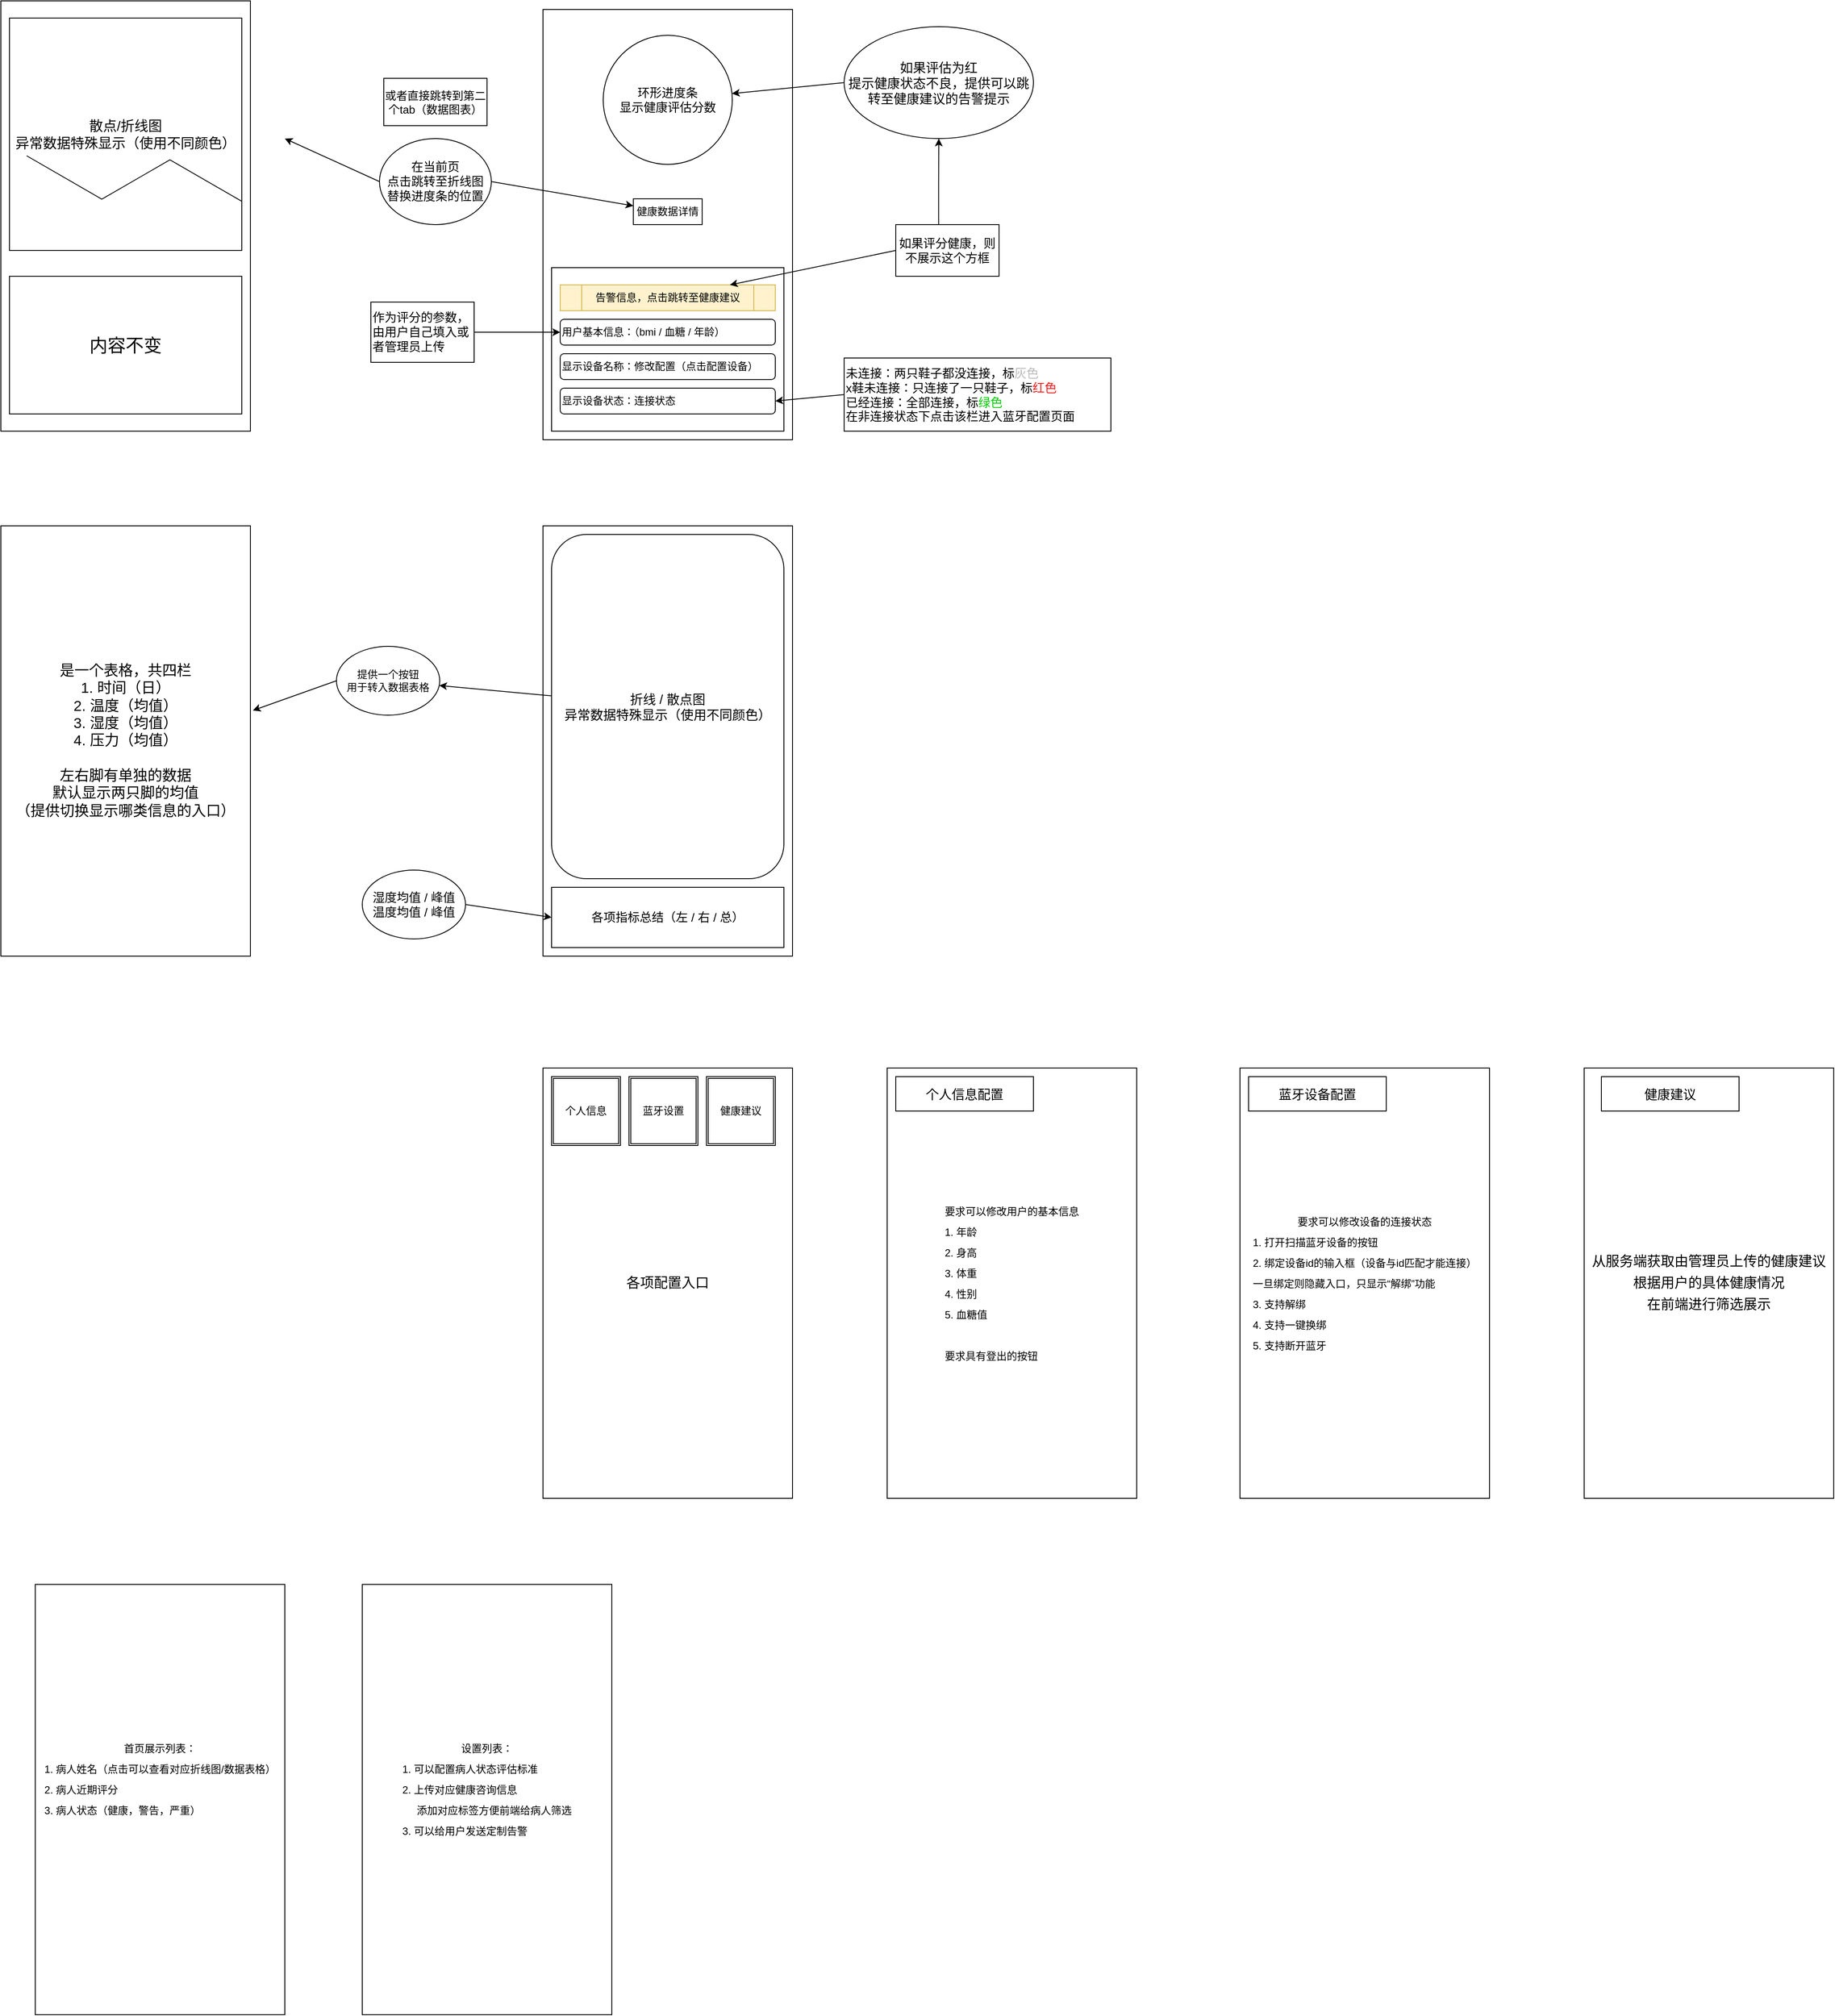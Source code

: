 <mxfile version="21.2.1" type="github">
  <diagram name="第 1 页" id="l1hzwmIRR9jf0Bb3zMCW">
    <mxGraphModel dx="1736" dy="617" grid="1" gridSize="10" guides="1" tooltips="1" connect="1" arrows="1" fold="1" page="1" pageScale="1" pageWidth="827" pageHeight="1169" background="none" math="0" shadow="0">
      <root>
        <mxCell id="0" />
        <mxCell id="1" parent="0" />
        <mxCell id="l1PFlF_tU-y6S5hCckUQ-2" value="" style="rounded=0;whiteSpace=wrap;html=1;" parent="1" vertex="1">
          <mxGeometry x="120" y="80" width="290" height="500" as="geometry" />
        </mxCell>
        <mxCell id="l1PFlF_tU-y6S5hCckUQ-3" value="&lt;font style=&quot;font-size: 14px;&quot;&gt;环形进度条&lt;br&gt;显示健康评估分数&lt;/font&gt;" style="ellipse;whiteSpace=wrap;html=1;aspect=fixed;" parent="1" vertex="1">
          <mxGeometry x="190" y="110" width="150" height="150" as="geometry" />
        </mxCell>
        <mxCell id="l1PFlF_tU-y6S5hCckUQ-5" value="" style="rounded=0;whiteSpace=wrap;html=1;" parent="1" vertex="1">
          <mxGeometry x="130" y="380" width="270" height="190" as="geometry" />
        </mxCell>
        <mxCell id="l1PFlF_tU-y6S5hCckUQ-7" value="显示设备名称：修改配置（点击配置设备）" style="rounded=1;whiteSpace=wrap;html=1;align=left;" parent="1" vertex="1">
          <mxGeometry x="140" y="480" width="250" height="30" as="geometry" />
        </mxCell>
        <mxCell id="l1PFlF_tU-y6S5hCckUQ-8" value="显示设备状态：连接状态" style="rounded=1;whiteSpace=wrap;html=1;align=left;" parent="1" vertex="1">
          <mxGeometry x="140" y="520" width="250" height="30" as="geometry" />
        </mxCell>
        <mxCell id="l1PFlF_tU-y6S5hCckUQ-9" value="用户基本信息：（bmi / 血糖 / 年龄）" style="rounded=1;whiteSpace=wrap;html=1;align=left;" parent="1" vertex="1">
          <mxGeometry x="140" y="440" width="250" height="30" as="geometry" />
        </mxCell>
        <mxCell id="l1PFlF_tU-y6S5hCckUQ-10" value="" style="endArrow=classic;html=1;rounded=0;exitX=0;exitY=0.5;exitDx=0;exitDy=0;" parent="1" source="l1PFlF_tU-y6S5hCckUQ-11" target="l1PFlF_tU-y6S5hCckUQ-3" edge="1">
          <mxGeometry width="50" height="50" relative="1" as="geometry">
            <mxPoint x="470" y="110" as="sourcePoint" />
            <mxPoint x="500" y="90" as="targetPoint" />
          </mxGeometry>
        </mxCell>
        <mxCell id="l1PFlF_tU-y6S5hCckUQ-11" value="&lt;font style=&quot;font-size: 15px;&quot;&gt;如果评估为红&lt;br&gt;提示健康状态不良，提供可以跳转至健康建议的告警提示&lt;/font&gt;" style="ellipse;whiteSpace=wrap;html=1;" parent="1" vertex="1">
          <mxGeometry x="470" y="100" width="220" height="130" as="geometry" />
        </mxCell>
        <mxCell id="l1PFlF_tU-y6S5hCckUQ-12" value="健康数据详情" style="rounded=0;whiteSpace=wrap;html=1;" parent="1" vertex="1">
          <mxGeometry x="225" y="300" width="80" height="30" as="geometry" />
        </mxCell>
        <mxCell id="l1PFlF_tU-y6S5hCckUQ-13" value="" style="endArrow=classic;html=1;rounded=0;exitX=1;exitY=0.5;exitDx=0;exitDy=0;" parent="1" source="l1PFlF_tU-y6S5hCckUQ-15" target="l1PFlF_tU-y6S5hCckUQ-12" edge="1">
          <mxGeometry width="50" height="50" relative="1" as="geometry">
            <mxPoint x="460" y="240" as="sourcePoint" />
            <mxPoint x="510" y="190" as="targetPoint" />
          </mxGeometry>
        </mxCell>
        <mxCell id="l1PFlF_tU-y6S5hCckUQ-15" value="&lt;font style=&quot;font-size: 14px;&quot;&gt;在当前页&lt;br&gt;点击跳转至折线图&lt;br&gt;替换进度条的位置&lt;br&gt;&lt;/font&gt;" style="ellipse;whiteSpace=wrap;html=1;" parent="1" vertex="1">
          <mxGeometry x="-70" y="230" width="130" height="100" as="geometry" />
        </mxCell>
        <mxCell id="l1PFlF_tU-y6S5hCckUQ-16" value="告警信息，点击跳转至健康建议" style="shape=process;whiteSpace=wrap;html=1;backgroundOutline=1;fillColor=#fff2cc;strokeColor=#d6b656;" parent="1" vertex="1">
          <mxGeometry x="140" y="400" width="250" height="30" as="geometry" />
        </mxCell>
        <mxCell id="l1PFlF_tU-y6S5hCckUQ-19" value="" style="edgeStyle=orthogonalEdgeStyle;rounded=0;orthogonalLoop=1;jettySize=auto;html=1;exitX=0.415;exitY=0.025;exitDx=0;exitDy=0;exitPerimeter=0;" parent="1" source="l1PFlF_tU-y6S5hCckUQ-21" target="l1PFlF_tU-y6S5hCckUQ-11" edge="1">
          <mxGeometry relative="1" as="geometry">
            <mxPoint x="570" y="250" as="sourcePoint" />
          </mxGeometry>
        </mxCell>
        <mxCell id="l1PFlF_tU-y6S5hCckUQ-18" value="" style="endArrow=classic;html=1;rounded=0;exitX=0;exitY=0.5;exitDx=0;exitDy=0;" parent="1" source="l1PFlF_tU-y6S5hCckUQ-21" target="l1PFlF_tU-y6S5hCckUQ-16" edge="1">
          <mxGeometry width="50" height="50" relative="1" as="geometry">
            <mxPoint x="510.0" y="290" as="sourcePoint" />
            <mxPoint x="490" y="260" as="targetPoint" />
          </mxGeometry>
        </mxCell>
        <mxCell id="l1PFlF_tU-y6S5hCckUQ-21" value="&lt;font style=&quot;font-size: 14px;&quot;&gt;如果评分健康，则不展示这个方框&lt;/font&gt;" style="rounded=0;whiteSpace=wrap;html=1;" parent="1" vertex="1">
          <mxGeometry x="530" y="330" width="120" height="60" as="geometry" />
        </mxCell>
        <mxCell id="l1PFlF_tU-y6S5hCckUQ-23" value="&lt;font style=&quot;font-size: 14px;&quot;&gt;未连接：两只鞋子都没连接，标&lt;font style=&quot;font-size: 14px;&quot; color=&quot;#bababa&quot;&gt;灰色&lt;/font&gt;&lt;br&gt;x鞋未连接：只连接了一只鞋子，标&lt;font style=&quot;font-size: 14px;&quot; color=&quot;#f31b1b&quot;&gt;红色&lt;/font&gt;&lt;br&gt;已经连接：全部连接，标&lt;font style=&quot;font-size: 14px;&quot;&gt;&lt;font color=&quot;#00cc00&quot;&gt;绿色&lt;/font&gt;&lt;br&gt;在非连接状态下点击该栏进入蓝牙配置页面&lt;br&gt;&lt;/font&gt;&lt;/font&gt;" style="rounded=0;whiteSpace=wrap;html=1;align=left;" parent="1" vertex="1">
          <mxGeometry x="470" y="485" width="310" height="85" as="geometry" />
        </mxCell>
        <mxCell id="l1PFlF_tU-y6S5hCckUQ-24" value="" style="endArrow=classic;html=1;rounded=0;exitX=0;exitY=0.5;exitDx=0;exitDy=0;entryX=1;entryY=0.5;entryDx=0;entryDy=0;" parent="1" source="l1PFlF_tU-y6S5hCckUQ-23" target="l1PFlF_tU-y6S5hCckUQ-8" edge="1">
          <mxGeometry width="50" height="50" relative="1" as="geometry">
            <mxPoint x="320" y="350" as="sourcePoint" />
            <mxPoint x="370" y="300" as="targetPoint" />
          </mxGeometry>
        </mxCell>
        <mxCell id="l1PFlF_tU-y6S5hCckUQ-25" value="&lt;font style=&quot;font-size: 14px;&quot;&gt;作为评分的参数，由用户自己填入或者管理员上传&lt;/font&gt;" style="rounded=0;whiteSpace=wrap;html=1;align=left;" parent="1" vertex="1">
          <mxGeometry x="-80" y="420" width="120" height="70" as="geometry" />
        </mxCell>
        <mxCell id="l1PFlF_tU-y6S5hCckUQ-28" value="" style="endArrow=classic;html=1;rounded=0;exitX=1;exitY=0.5;exitDx=0;exitDy=0;entryX=0;entryY=0.5;entryDx=0;entryDy=0;" parent="1" source="l1PFlF_tU-y6S5hCckUQ-25" target="l1PFlF_tU-y6S5hCckUQ-9" edge="1">
          <mxGeometry width="50" height="50" relative="1" as="geometry">
            <mxPoint x="310" y="350" as="sourcePoint" />
            <mxPoint x="360" y="300" as="targetPoint" />
          </mxGeometry>
        </mxCell>
        <mxCell id="l1PFlF_tU-y6S5hCckUQ-30" value="" style="endArrow=classic;html=1;rounded=0;exitX=0;exitY=0.5;exitDx=0;exitDy=0;" parent="1" source="l1PFlF_tU-y6S5hCckUQ-15" edge="1">
          <mxGeometry width="50" height="50" relative="1" as="geometry">
            <mxPoint x="-10" y="340" as="sourcePoint" />
            <mxPoint x="-180" y="230" as="targetPoint" />
          </mxGeometry>
        </mxCell>
        <mxCell id="l1PFlF_tU-y6S5hCckUQ-31" value="" style="rounded=0;whiteSpace=wrap;html=1;" parent="1" vertex="1">
          <mxGeometry x="-510" y="70" width="290" height="500" as="geometry" />
        </mxCell>
        <mxCell id="l1PFlF_tU-y6S5hCckUQ-32" value="&lt;font style=&quot;font-size: 21px;&quot;&gt;内容不变&lt;/font&gt;" style="rounded=0;whiteSpace=wrap;html=1;" parent="1" vertex="1">
          <mxGeometry x="-500" y="390" width="270" height="160" as="geometry" />
        </mxCell>
        <mxCell id="l1PFlF_tU-y6S5hCckUQ-33" value="&lt;font style=&quot;font-size: 16px;&quot;&gt;散点/折线图&lt;br&gt;异常数据特殊显示（使用不同颜色）&lt;/font&gt;" style="rounded=0;whiteSpace=wrap;html=1;" parent="1" vertex="1">
          <mxGeometry x="-500" y="90" width="270" height="270" as="geometry" />
        </mxCell>
        <mxCell id="l1PFlF_tU-y6S5hCckUQ-36" value="" style="edgeStyle=isometricEdgeStyle;endArrow=none;html=1;elbow=vertical;rounded=0;" parent="1" target="l1PFlF_tU-y6S5hCckUQ-33" edge="1">
          <mxGeometry width="50" height="100" relative="1" as="geometry">
            <mxPoint x="-480" y="250" as="sourcePoint" />
            <mxPoint x="-369.2" y="200" as="targetPoint" />
            <Array as="points">
              <mxPoint x="-340" y="270" />
            </Array>
          </mxGeometry>
        </mxCell>
        <mxCell id="CxjUGKN8J9dIis0LseHi-1" value="" style="rounded=0;whiteSpace=wrap;html=1;" vertex="1" parent="1">
          <mxGeometry x="120" y="680" width="290" height="500" as="geometry" />
        </mxCell>
        <mxCell id="CxjUGKN8J9dIis0LseHi-15" value="&lt;font style=&quot;font-size: 13px;&quot;&gt;或者直接跳转到第二个tab（数据图表）&lt;/font&gt;" style="rounded=0;whiteSpace=wrap;html=1;" vertex="1" parent="1">
          <mxGeometry x="-65" y="160" width="120" height="55" as="geometry" />
        </mxCell>
        <mxCell id="CxjUGKN8J9dIis0LseHi-16" value="&lt;font style=&quot;font-size: 15px;&quot;&gt;折线 / 散点图&lt;br&gt;异常数据特殊显示（使用不同颜色）&lt;br&gt;&lt;/font&gt;" style="rounded=1;whiteSpace=wrap;html=1;" vertex="1" parent="1">
          <mxGeometry x="130" y="690" width="270" height="400" as="geometry" />
        </mxCell>
        <mxCell id="CxjUGKN8J9dIis0LseHi-17" value="&lt;font style=&quot;font-size: 14px;&quot;&gt;各项指标总结（左 / 右 / 总）&lt;/font&gt;" style="rounded=0;whiteSpace=wrap;html=1;" vertex="1" parent="1">
          <mxGeometry x="130" y="1100" width="270" height="70" as="geometry" />
        </mxCell>
        <mxCell id="CxjUGKN8J9dIis0LseHi-18" value="&lt;font style=&quot;font-size: 14px;&quot;&gt;湿度均值 / 峰值&lt;br&gt;温度均值 / 峰值&lt;/font&gt;" style="ellipse;whiteSpace=wrap;html=1;" vertex="1" parent="1">
          <mxGeometry x="-90" y="1080" width="120" height="80" as="geometry" />
        </mxCell>
        <mxCell id="CxjUGKN8J9dIis0LseHi-20" value="" style="endArrow=classic;html=1;rounded=0;entryX=0;entryY=0.5;entryDx=0;entryDy=0;exitX=1;exitY=0.5;exitDx=0;exitDy=0;" edge="1" parent="1" source="CxjUGKN8J9dIis0LseHi-18" target="CxjUGKN8J9dIis0LseHi-17">
          <mxGeometry width="50" height="50" relative="1" as="geometry">
            <mxPoint x="-90" y="1120" as="sourcePoint" />
            <mxPoint x="500" y="1040" as="targetPoint" />
          </mxGeometry>
        </mxCell>
        <mxCell id="CxjUGKN8J9dIis0LseHi-22" value="提供一个按钮&lt;br&gt;用于转入数据表格" style="ellipse;whiteSpace=wrap;html=1;" vertex="1" parent="1">
          <mxGeometry x="-120" y="820" width="120" height="80" as="geometry" />
        </mxCell>
        <mxCell id="CxjUGKN8J9dIis0LseHi-23" value="&lt;font style=&quot;font-size: 17px;&quot;&gt;是一个表格，共四栏&lt;br&gt;1. 时间（日）&lt;br&gt;2. 温度（均值）&lt;br&gt;3. 湿度（均值）&lt;br&gt;4. 压力（均值）&lt;br&gt;&lt;br&gt;左右脚有单独的数据&lt;br&gt;默认显示两只脚的均值&lt;br&gt;（提供切换显示哪类信息的入口）&lt;br&gt;&lt;/font&gt;" style="rounded=0;whiteSpace=wrap;html=1;" vertex="1" parent="1">
          <mxGeometry x="-510" y="680" width="290" height="500" as="geometry" />
        </mxCell>
        <mxCell id="CxjUGKN8J9dIis0LseHi-24" value="" style="endArrow=classic;html=1;rounded=0;exitX=0;exitY=0.5;exitDx=0;exitDy=0;entryX=1.01;entryY=0.429;entryDx=0;entryDy=0;entryPerimeter=0;" edge="1" parent="1" source="CxjUGKN8J9dIis0LseHi-22" target="CxjUGKN8J9dIis0LseHi-23">
          <mxGeometry width="50" height="50" relative="1" as="geometry">
            <mxPoint x="600" y="900" as="sourcePoint" />
            <mxPoint x="-230" y="880" as="targetPoint" />
          </mxGeometry>
        </mxCell>
        <mxCell id="CxjUGKN8J9dIis0LseHi-25" value="" style="endArrow=classic;html=1;rounded=0;" edge="1" parent="1" source="CxjUGKN8J9dIis0LseHi-16" target="CxjUGKN8J9dIis0LseHi-22">
          <mxGeometry width="50" height="50" relative="1" as="geometry">
            <mxPoint x="520" y="900" as="sourcePoint" />
            <mxPoint x="570" y="850" as="targetPoint" />
          </mxGeometry>
        </mxCell>
        <mxCell id="CxjUGKN8J9dIis0LseHi-27" value="&lt;p style=&quot;line-height: 100%;&quot;&gt;&lt;font style=&quot;font-size: 16px;&quot;&gt;各项配置入口&lt;/font&gt;&lt;/p&gt;" style="rounded=0;whiteSpace=wrap;html=1;" vertex="1" parent="1">
          <mxGeometry x="120" y="1310" width="290" height="500" as="geometry" />
        </mxCell>
        <mxCell id="CxjUGKN8J9dIis0LseHi-41" value="个人信息" style="shape=ext;double=1;whiteSpace=wrap;html=1;aspect=fixed;" vertex="1" parent="1">
          <mxGeometry x="130" y="1320" width="80" height="80" as="geometry" />
        </mxCell>
        <mxCell id="CxjUGKN8J9dIis0LseHi-42" value="蓝牙设置" style="shape=ext;double=1;whiteSpace=wrap;html=1;aspect=fixed;" vertex="1" parent="1">
          <mxGeometry x="220" y="1320" width="80" height="80" as="geometry" />
        </mxCell>
        <mxCell id="CxjUGKN8J9dIis0LseHi-43" value="健康建议" style="shape=ext;double=1;whiteSpace=wrap;html=1;aspect=fixed;" vertex="1" parent="1">
          <mxGeometry x="310" y="1320" width="80" height="80" as="geometry" />
        </mxCell>
        <mxCell id="CxjUGKN8J9dIis0LseHi-44" value="&lt;p style=&quot;line-height: 100%;&quot;&gt;要求可以修改用户的基本信息&lt;/p&gt;&lt;p style=&quot;text-align: left; line-height: 100%;&quot;&gt;1. 年龄&lt;/p&gt;&lt;p style=&quot;text-align: left; line-height: 100%;&quot;&gt;2. 身高&lt;/p&gt;&lt;p style=&quot;text-align: left; line-height: 100%;&quot;&gt;3. 体重&lt;/p&gt;&lt;p style=&quot;text-align: left; line-height: 100%;&quot;&gt;4. 性别&lt;/p&gt;&lt;p style=&quot;text-align: left; line-height: 100%;&quot;&gt;5. 血糖值&lt;/p&gt;&lt;p style=&quot;text-align: left; line-height: 100%;&quot;&gt;&lt;br&gt;&lt;/p&gt;&lt;p style=&quot;text-align: left; line-height: 100%;&quot;&gt;要求具有登出的按钮&lt;/p&gt;" style="rounded=0;whiteSpace=wrap;html=1;align=center;" vertex="1" parent="1">
          <mxGeometry x="520" y="1310" width="290" height="500" as="geometry" />
        </mxCell>
        <mxCell id="CxjUGKN8J9dIis0LseHi-45" value="&lt;font style=&quot;font-size: 15px;&quot;&gt;个人信息配置&lt;/font&gt;" style="rounded=0;whiteSpace=wrap;html=1;" vertex="1" parent="1">
          <mxGeometry x="530" y="1320" width="160" height="40" as="geometry" />
        </mxCell>
        <mxCell id="CxjUGKN8J9dIis0LseHi-46" value="&lt;p style=&quot;line-height: 100%;&quot;&gt;要求可以修改设备的连接状态&lt;/p&gt;&lt;p style=&quot;text-align: left; line-height: 100%;&quot;&gt;1. 打开扫描蓝牙设备的按钮&lt;/p&gt;&lt;p style=&quot;text-align: left; line-height: 100%;&quot;&gt;2. 绑定设备id的输入框（设备与id匹配才能连接）&lt;/p&gt;&lt;p style=&quot;text-align: left; line-height: 100%;&quot;&gt;一旦绑定则隐藏入口，只显示“解绑”功能&lt;/p&gt;&lt;p style=&quot;text-align: left; line-height: 100%;&quot;&gt;3. 支持解绑&lt;/p&gt;&lt;p style=&quot;text-align: left; line-height: 100%;&quot;&gt;4. 支持一键换绑&lt;/p&gt;&lt;p style=&quot;text-align: left; line-height: 100%;&quot;&gt;5. 支持断开蓝牙&lt;/p&gt;" style="rounded=0;whiteSpace=wrap;html=1;align=center;" vertex="1" parent="1">
          <mxGeometry x="930" y="1310" width="290" height="500" as="geometry" />
        </mxCell>
        <mxCell id="CxjUGKN8J9dIis0LseHi-47" value="&lt;font style=&quot;font-size: 15px;&quot;&gt;蓝牙设备配置&lt;/font&gt;" style="rounded=0;whiteSpace=wrap;html=1;" vertex="1" parent="1">
          <mxGeometry x="940" y="1320" width="160" height="40" as="geometry" />
        </mxCell>
        <mxCell id="CxjUGKN8J9dIis0LseHi-48" value="&lt;p style=&quot;line-height: 100%;&quot;&gt;&lt;span style=&quot;font-size: 16px;&quot;&gt;从服务端获取由管理员上传的健康建议&lt;/span&gt;&lt;/p&gt;&lt;p style=&quot;line-height: 100%;&quot;&gt;&lt;span style=&quot;font-size: 16px;&quot;&gt;根据用户的具体健康情况&lt;/span&gt;&lt;/p&gt;&lt;p style=&quot;line-height: 100%;&quot;&gt;&lt;span style=&quot;font-size: 16px;&quot;&gt;在前端进行筛选展示&lt;/span&gt;&lt;/p&gt;" style="rounded=0;whiteSpace=wrap;html=1;" vertex="1" parent="1">
          <mxGeometry x="1330" y="1310" width="290" height="500" as="geometry" />
        </mxCell>
        <mxCell id="CxjUGKN8J9dIis0LseHi-49" value="&lt;font style=&quot;font-size: 15px;&quot;&gt;健康建议&lt;/font&gt;" style="rounded=0;whiteSpace=wrap;html=1;" vertex="1" parent="1">
          <mxGeometry x="1350" y="1320" width="160" height="40" as="geometry" />
        </mxCell>
        <mxCell id="CxjUGKN8J9dIis0LseHi-50" value="&lt;p style=&quot;line-height: 100%;&quot;&gt;首页展示列表：&lt;/p&gt;&lt;p style=&quot;text-align: left; line-height: 100%;&quot;&gt;1. 病人姓名（点击可以查看对应折线图/数据表格）&lt;/p&gt;&lt;p style=&quot;text-align: left; line-height: 100%;&quot;&gt;2. 病人近期评分&lt;/p&gt;&lt;p style=&quot;text-align: left; line-height: 100%;&quot;&gt;3. 病人状态（健康，警告，严重）&lt;/p&gt;&lt;p style=&quot;text-align: left; line-height: 100%;&quot;&gt;&lt;br&gt;&lt;/p&gt;&lt;p style=&quot;line-height: 100%;&quot;&gt;&lt;br&gt;&lt;/p&gt;" style="rounded=0;whiteSpace=wrap;html=1;" vertex="1" parent="1">
          <mxGeometry x="-470" y="1910" width="290" height="500" as="geometry" />
        </mxCell>
        <mxCell id="CxjUGKN8J9dIis0LseHi-51" value="&lt;p style=&quot;line-height: 100%;&quot;&gt;设置列表：&lt;/p&gt;&lt;p style=&quot;text-align: left; line-height: 100%;&quot;&gt;1. 可以配置病人状态评估标准&lt;/p&gt;&lt;p style=&quot;text-align: left; line-height: 100%;&quot;&gt;2. 上传对应健康咨询信息&lt;/p&gt;&lt;p style=&quot;text-align: left; line-height: 100%;&quot;&gt;&amp;nbsp; &amp;nbsp; &amp;nbsp;添加对应标签方便前端给病人筛选&lt;/p&gt;&lt;p style=&quot;text-align: left; line-height: 100%;&quot;&gt;3. 可以给用户发送定制告警&lt;/p&gt;&lt;p style=&quot;line-height: 100%;&quot;&gt;&lt;br&gt;&lt;/p&gt;" style="rounded=0;whiteSpace=wrap;html=1;" vertex="1" parent="1">
          <mxGeometry x="-90" y="1910" width="290" height="500" as="geometry" />
        </mxCell>
      </root>
    </mxGraphModel>
  </diagram>
</mxfile>
